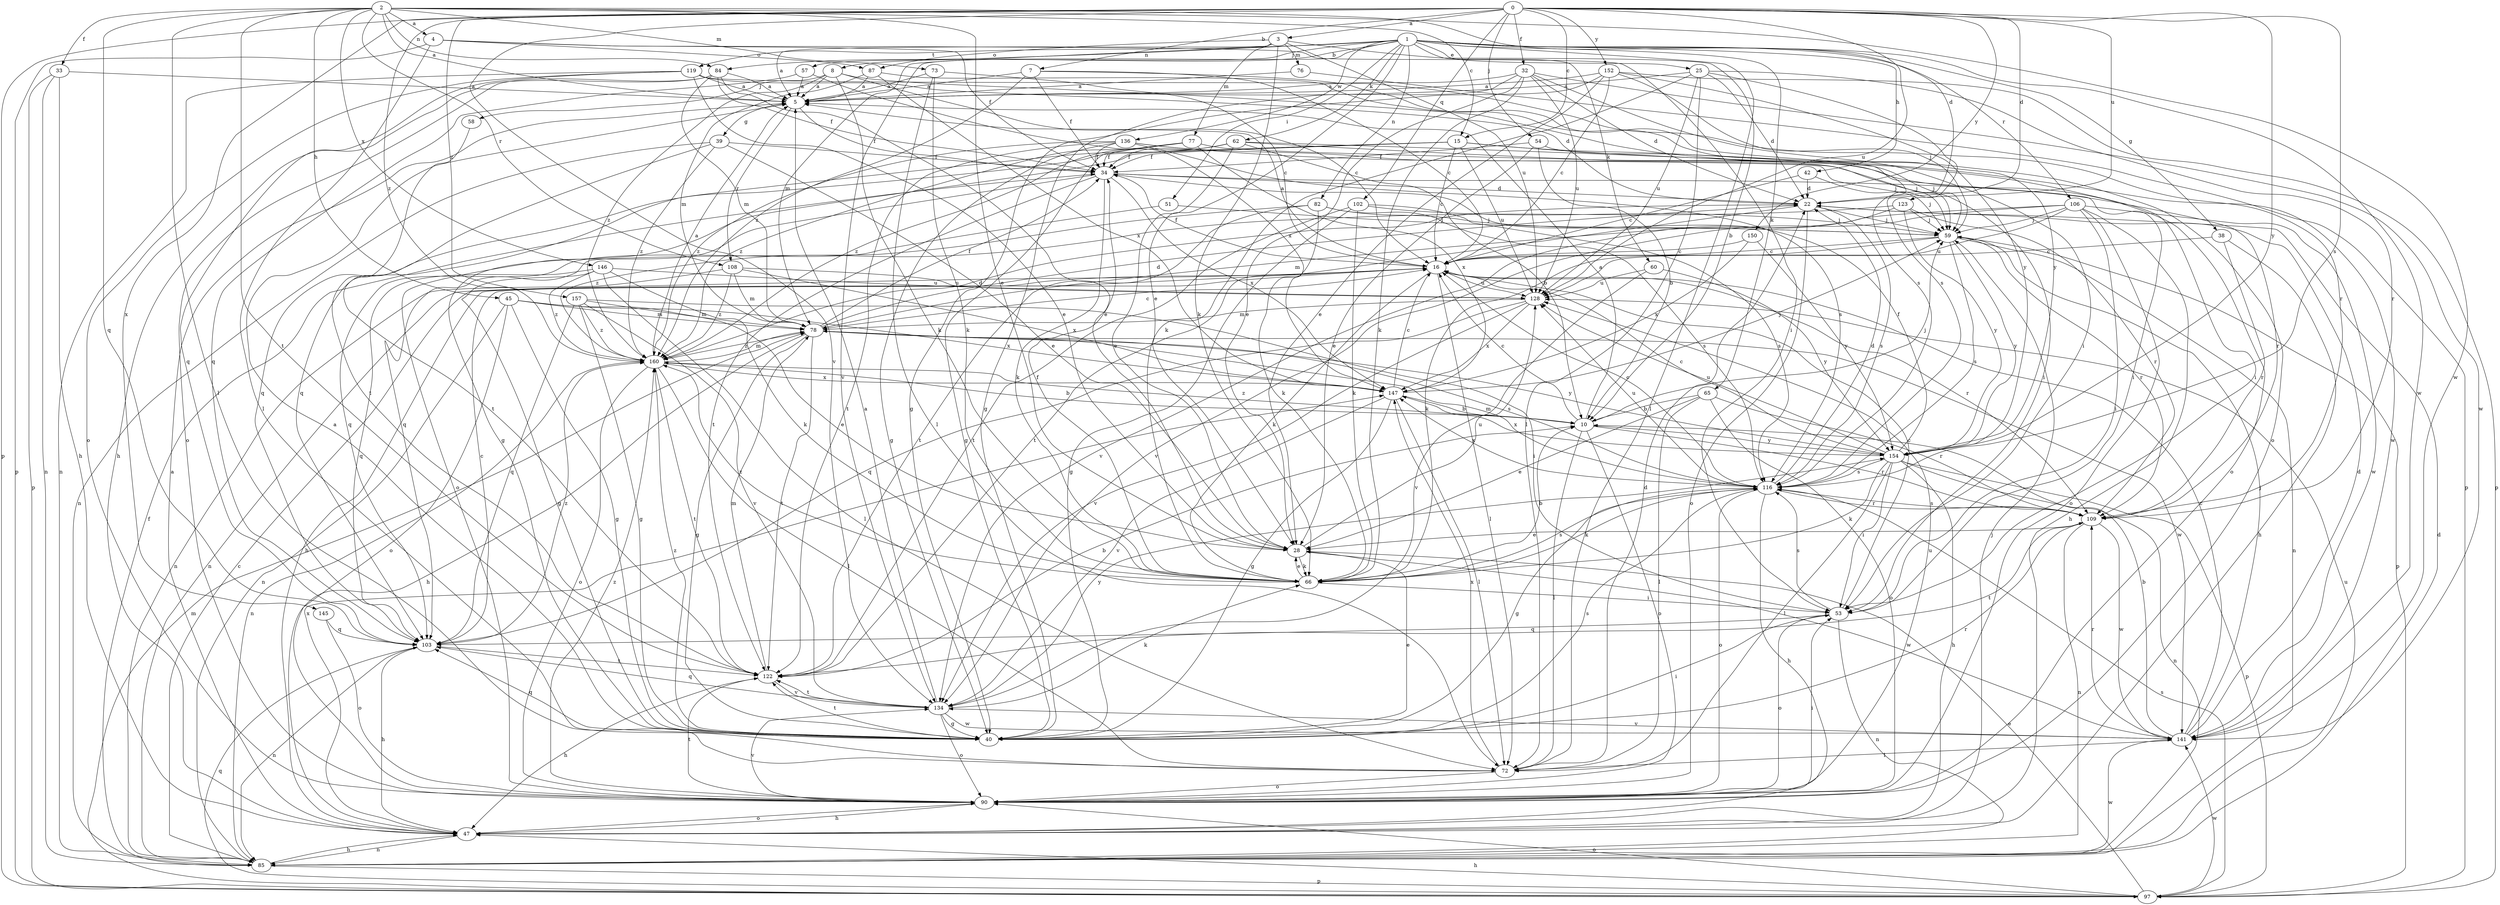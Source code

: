 strict digraph  {
0;
1;
2;
3;
4;
5;
7;
8;
10;
15;
16;
22;
25;
28;
32;
33;
34;
38;
39;
40;
42;
45;
47;
51;
53;
54;
57;
58;
59;
60;
62;
65;
66;
72;
73;
76;
77;
78;
82;
84;
85;
87;
90;
97;
102;
103;
106;
108;
109;
116;
119;
122;
123;
128;
134;
136;
141;
145;
146;
147;
150;
152;
154;
157;
160;
0 -> 3  [label=a];
0 -> 7  [label=b];
0 -> 15  [label=c];
0 -> 22  [label=d];
0 -> 32  [label=f];
0 -> 54  [label=j];
0 -> 97  [label=p];
0 -> 102  [label=q];
0 -> 116  [label=s];
0 -> 123  [label=u];
0 -> 128  [label=u];
0 -> 134  [label=v];
0 -> 145  [label=x];
0 -> 150  [label=y];
0 -> 152  [label=y];
0 -> 154  [label=y];
0 -> 157  [label=z];
0 -> 160  [label=z];
1 -> 8  [label=b];
1 -> 25  [label=e];
1 -> 28  [label=e];
1 -> 38  [label=g];
1 -> 42  [label=h];
1 -> 51  [label=i];
1 -> 57  [label=j];
1 -> 60  [label=k];
1 -> 62  [label=k];
1 -> 65  [label=k];
1 -> 72  [label=l];
1 -> 82  [label=n];
1 -> 84  [label=n];
1 -> 106  [label=r];
1 -> 119  [label=t];
1 -> 134  [label=v];
1 -> 136  [label=w];
1 -> 141  [label=w];
2 -> 4  [label=a];
2 -> 5  [label=a];
2 -> 15  [label=c];
2 -> 22  [label=d];
2 -> 28  [label=e];
2 -> 33  [label=f];
2 -> 45  [label=h];
2 -> 72  [label=l];
2 -> 73  [label=m];
2 -> 84  [label=n];
2 -> 103  [label=q];
2 -> 108  [label=r];
2 -> 122  [label=t];
2 -> 141  [label=w];
2 -> 146  [label=x];
3 -> 5  [label=a];
3 -> 10  [label=b];
3 -> 66  [label=k];
3 -> 76  [label=m];
3 -> 77  [label=m];
3 -> 78  [label=m];
3 -> 87  [label=o];
3 -> 128  [label=u];
4 -> 34  [label=f];
4 -> 53  [label=i];
4 -> 72  [label=l];
4 -> 87  [label=o];
4 -> 97  [label=p];
5 -> 34  [label=f];
5 -> 39  [label=g];
5 -> 108  [label=r];
7 -> 5  [label=a];
7 -> 16  [label=c];
7 -> 34  [label=f];
7 -> 90  [label=o];
7 -> 160  [label=z];
8 -> 5  [label=a];
8 -> 16  [label=c];
8 -> 58  [label=j];
8 -> 66  [label=k];
8 -> 116  [label=s];
8 -> 160  [label=z];
10 -> 5  [label=a];
10 -> 16  [label=c];
10 -> 59  [label=j];
10 -> 72  [label=l];
10 -> 90  [label=o];
10 -> 109  [label=r];
10 -> 154  [label=y];
10 -> 160  [label=z];
15 -> 16  [label=c];
15 -> 34  [label=f];
15 -> 40  [label=g];
15 -> 59  [label=j];
15 -> 103  [label=q];
15 -> 128  [label=u];
15 -> 141  [label=w];
16 -> 5  [label=a];
16 -> 34  [label=f];
16 -> 47  [label=h];
16 -> 66  [label=k];
16 -> 72  [label=l];
16 -> 85  [label=n];
16 -> 109  [label=r];
16 -> 128  [label=u];
22 -> 59  [label=j];
22 -> 90  [label=o];
22 -> 116  [label=s];
22 -> 122  [label=t];
25 -> 5  [label=a];
25 -> 22  [label=d];
25 -> 66  [label=k];
25 -> 72  [label=l];
25 -> 109  [label=r];
25 -> 116  [label=s];
25 -> 128  [label=u];
28 -> 66  [label=k];
28 -> 128  [label=u];
28 -> 141  [label=w];
32 -> 5  [label=a];
32 -> 22  [label=d];
32 -> 28  [label=e];
32 -> 40  [label=g];
32 -> 66  [label=k];
32 -> 128  [label=u];
32 -> 141  [label=w];
32 -> 154  [label=y];
33 -> 5  [label=a];
33 -> 47  [label=h];
33 -> 85  [label=n];
33 -> 97  [label=p];
34 -> 22  [label=d];
34 -> 66  [label=k];
34 -> 90  [label=o];
34 -> 109  [label=r];
34 -> 122  [label=t];
34 -> 147  [label=x];
38 -> 16  [label=c];
38 -> 47  [label=h];
38 -> 109  [label=r];
39 -> 28  [label=e];
39 -> 34  [label=f];
39 -> 85  [label=n];
39 -> 122  [label=t];
39 -> 160  [label=z];
40 -> 5  [label=a];
40 -> 28  [label=e];
40 -> 53  [label=i];
40 -> 103  [label=q];
40 -> 109  [label=r];
40 -> 116  [label=s];
40 -> 122  [label=t];
40 -> 160  [label=z];
42 -> 16  [label=c];
42 -> 22  [label=d];
42 -> 59  [label=j];
45 -> 28  [label=e];
45 -> 40  [label=g];
45 -> 78  [label=m];
45 -> 85  [label=n];
45 -> 90  [label=o];
45 -> 147  [label=x];
47 -> 5  [label=a];
47 -> 59  [label=j];
47 -> 85  [label=n];
47 -> 90  [label=o];
47 -> 147  [label=x];
51 -> 59  [label=j];
51 -> 103  [label=q];
53 -> 16  [label=c];
53 -> 85  [label=n];
53 -> 90  [label=o];
53 -> 103  [label=q];
53 -> 116  [label=s];
54 -> 10  [label=b];
54 -> 28  [label=e];
54 -> 34  [label=f];
54 -> 53  [label=i];
57 -> 5  [label=a];
57 -> 103  [label=q];
57 -> 147  [label=x];
58 -> 122  [label=t];
59 -> 16  [label=c];
59 -> 66  [label=k];
59 -> 85  [label=n];
59 -> 97  [label=p];
59 -> 109  [label=r];
59 -> 116  [label=s];
59 -> 154  [label=y];
60 -> 128  [label=u];
60 -> 134  [label=v];
60 -> 154  [label=y];
62 -> 10  [label=b];
62 -> 28  [label=e];
62 -> 34  [label=f];
62 -> 53  [label=i];
62 -> 59  [label=j];
62 -> 103  [label=q];
62 -> 160  [label=z];
65 -> 10  [label=b];
65 -> 28  [label=e];
65 -> 72  [label=l];
65 -> 90  [label=o];
65 -> 109  [label=r];
66 -> 10  [label=b];
66 -> 28  [label=e];
66 -> 34  [label=f];
66 -> 53  [label=i];
66 -> 116  [label=s];
66 -> 160  [label=z];
72 -> 22  [label=d];
72 -> 90  [label=o];
72 -> 147  [label=x];
73 -> 5  [label=a];
73 -> 16  [label=c];
73 -> 66  [label=k];
73 -> 72  [label=l];
76 -> 5  [label=a];
76 -> 97  [label=p];
77 -> 34  [label=f];
77 -> 40  [label=g];
77 -> 90  [label=o];
77 -> 147  [label=x];
77 -> 160  [label=z];
78 -> 16  [label=c];
78 -> 22  [label=d];
78 -> 34  [label=f];
78 -> 40  [label=g];
78 -> 47  [label=h];
78 -> 116  [label=s];
78 -> 122  [label=t];
78 -> 141  [label=w];
78 -> 154  [label=y];
78 -> 160  [label=z];
82 -> 59  [label=j];
82 -> 66  [label=k];
82 -> 103  [label=q];
82 -> 116  [label=s];
82 -> 122  [label=t];
84 -> 5  [label=a];
84 -> 28  [label=e];
84 -> 34  [label=f];
84 -> 47  [label=h];
84 -> 78  [label=m];
84 -> 90  [label=o];
85 -> 16  [label=c];
85 -> 22  [label=d];
85 -> 34  [label=f];
85 -> 47  [label=h];
85 -> 97  [label=p];
85 -> 128  [label=u];
85 -> 141  [label=w];
87 -> 5  [label=a];
87 -> 53  [label=i];
87 -> 78  [label=m];
87 -> 147  [label=x];
90 -> 47  [label=h];
90 -> 53  [label=i];
90 -> 122  [label=t];
90 -> 128  [label=u];
90 -> 134  [label=v];
90 -> 160  [label=z];
97 -> 28  [label=e];
97 -> 47  [label=h];
97 -> 78  [label=m];
97 -> 90  [label=o];
97 -> 103  [label=q];
97 -> 116  [label=s];
97 -> 141  [label=w];
102 -> 40  [label=g];
102 -> 59  [label=j];
102 -> 66  [label=k];
102 -> 116  [label=s];
102 -> 122  [label=t];
103 -> 16  [label=c];
103 -> 47  [label=h];
103 -> 85  [label=n];
103 -> 122  [label=t];
103 -> 160  [label=z];
106 -> 47  [label=h];
106 -> 53  [label=i];
106 -> 59  [label=j];
106 -> 78  [label=m];
106 -> 90  [label=o];
106 -> 128  [label=u];
106 -> 134  [label=v];
106 -> 141  [label=w];
108 -> 78  [label=m];
108 -> 85  [label=n];
108 -> 128  [label=u];
108 -> 147  [label=x];
108 -> 160  [label=z];
109 -> 28  [label=e];
109 -> 85  [label=n];
109 -> 116  [label=s];
109 -> 122  [label=t];
109 -> 141  [label=w];
116 -> 16  [label=c];
116 -> 22  [label=d];
116 -> 40  [label=g];
116 -> 47  [label=h];
116 -> 66  [label=k];
116 -> 78  [label=m];
116 -> 90  [label=o];
116 -> 109  [label=r];
116 -> 128  [label=u];
116 -> 147  [label=x];
119 -> 5  [label=a];
119 -> 22  [label=d];
119 -> 28  [label=e];
119 -> 85  [label=n];
119 -> 90  [label=o];
119 -> 103  [label=q];
119 -> 109  [label=r];
122 -> 10  [label=b];
122 -> 47  [label=h];
122 -> 78  [label=m];
122 -> 134  [label=v];
123 -> 59  [label=j];
123 -> 109  [label=r];
123 -> 134  [label=v];
123 -> 154  [label=y];
123 -> 160  [label=z];
128 -> 78  [label=m];
128 -> 103  [label=q];
128 -> 134  [label=v];
128 -> 147  [label=x];
134 -> 5  [label=a];
134 -> 40  [label=g];
134 -> 66  [label=k];
134 -> 90  [label=o];
134 -> 103  [label=q];
134 -> 122  [label=t];
134 -> 141  [label=w];
134 -> 154  [label=y];
136 -> 34  [label=f];
136 -> 40  [label=g];
136 -> 53  [label=i];
136 -> 59  [label=j];
136 -> 116  [label=s];
136 -> 122  [label=t];
136 -> 160  [label=z];
141 -> 10  [label=b];
141 -> 16  [label=c];
141 -> 22  [label=d];
141 -> 59  [label=j];
141 -> 72  [label=l];
141 -> 109  [label=r];
141 -> 134  [label=v];
145 -> 90  [label=o];
145 -> 103  [label=q];
146 -> 40  [label=g];
146 -> 66  [label=k];
146 -> 72  [label=l];
146 -> 103  [label=q];
146 -> 128  [label=u];
146 -> 160  [label=z];
147 -> 10  [label=b];
147 -> 16  [label=c];
147 -> 40  [label=g];
147 -> 59  [label=j];
147 -> 72  [label=l];
147 -> 134  [label=v];
150 -> 16  [label=c];
150 -> 147  [label=x];
150 -> 154  [label=y];
152 -> 5  [label=a];
152 -> 16  [label=c];
152 -> 28  [label=e];
152 -> 40  [label=g];
152 -> 59  [label=j];
152 -> 97  [label=p];
152 -> 154  [label=y];
154 -> 16  [label=c];
154 -> 34  [label=f];
154 -> 47  [label=h];
154 -> 53  [label=i];
154 -> 66  [label=k];
154 -> 72  [label=l];
154 -> 85  [label=n];
154 -> 97  [label=p];
154 -> 116  [label=s];
154 -> 128  [label=u];
154 -> 147  [label=x];
157 -> 40  [label=g];
157 -> 53  [label=i];
157 -> 78  [label=m];
157 -> 103  [label=q];
157 -> 134  [label=v];
157 -> 160  [label=z];
160 -> 5  [label=a];
160 -> 10  [label=b];
160 -> 22  [label=d];
160 -> 72  [label=l];
160 -> 78  [label=m];
160 -> 85  [label=n];
160 -> 90  [label=o];
160 -> 122  [label=t];
160 -> 147  [label=x];
}
